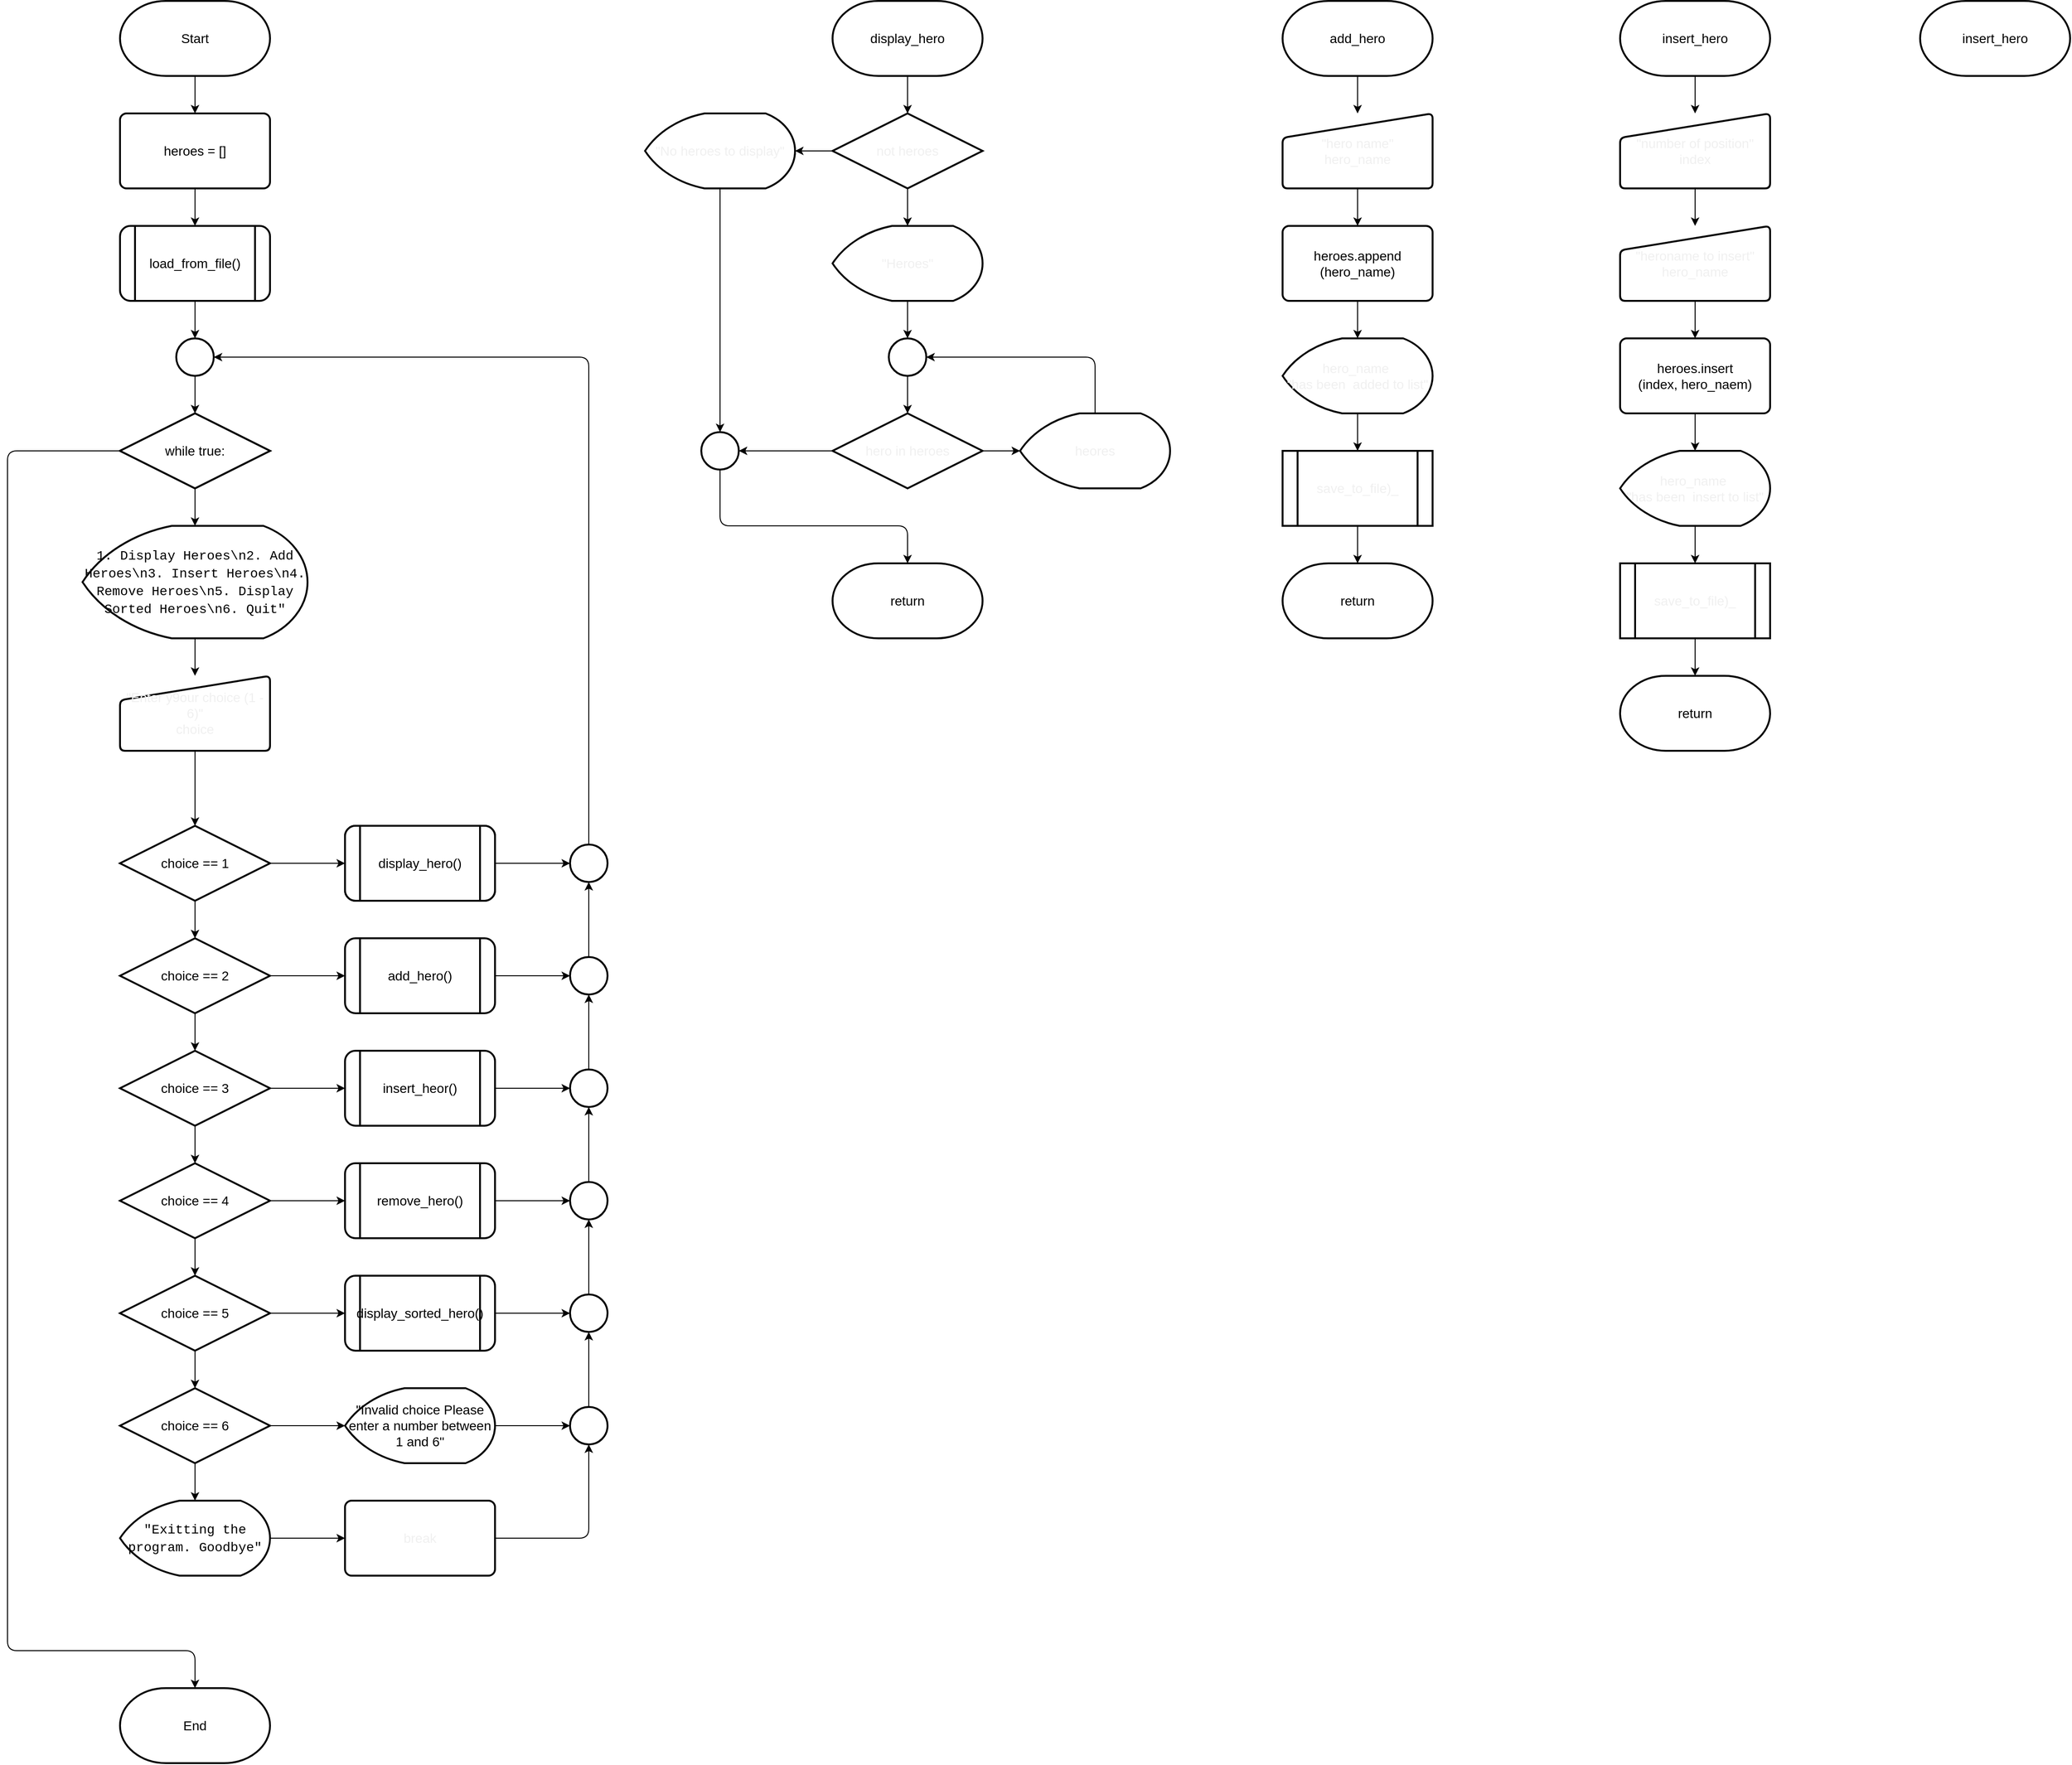 <mxfile>
    <diagram id="3PrL141KwaOuPbGOOIAF" name="Page-1">
        <mxGraphModel dx="1848" dy="1100" grid="1" gridSize="10" guides="1" tooltips="1" connect="1" arrows="1" fold="1" page="0" pageScale="1" pageWidth="850" pageHeight="1100" math="0" shadow="0">
            <root>
                <mxCell id="0"/>
                <mxCell id="1" parent="0"/>
                <mxCell id="5" value="" style="edgeStyle=none;html=1;fontSize=14;" edge="1" parent="1" source="2" target="4">
                    <mxGeometry relative="1" as="geometry"/>
                </mxCell>
                <mxCell id="2" value="&lt;font style=&quot;font-size: 14px;&quot;&gt;Start&lt;/font&gt;" style="strokeWidth=2;html=1;shape=mxgraph.flowchart.terminator;whiteSpace=wrap;" vertex="1" parent="1">
                    <mxGeometry x="280" y="40" width="160" height="80" as="geometry"/>
                </mxCell>
                <mxCell id="3" value="&lt;font style=&quot;font-size: 14px;&quot;&gt;End&lt;/font&gt;" style="strokeWidth=2;html=1;shape=mxgraph.flowchart.terminator;whiteSpace=wrap;" vertex="1" parent="1">
                    <mxGeometry x="280" y="1840" width="160" height="80" as="geometry"/>
                </mxCell>
                <mxCell id="7" value="" style="edgeStyle=none;html=1;fontSize=14;" edge="1" parent="1" source="4" target="6">
                    <mxGeometry relative="1" as="geometry"/>
                </mxCell>
                <mxCell id="4" value="heroes = []" style="rounded=1;whiteSpace=wrap;html=1;absoluteArcSize=1;arcSize=14;strokeWidth=2;fontSize=14;" vertex="1" parent="1">
                    <mxGeometry x="280" y="160" width="160" height="80" as="geometry"/>
                </mxCell>
                <mxCell id="10" value="" style="edgeStyle=none;html=1;fontSize=14;" edge="1" parent="1" source="6" target="9">
                    <mxGeometry relative="1" as="geometry"/>
                </mxCell>
                <mxCell id="6" value="load_from_file()" style="shape=process;whiteSpace=wrap;html=1;backgroundOutline=1;fontSize=14;rounded=1;arcSize=14;strokeWidth=2;" vertex="1" parent="1">
                    <mxGeometry x="280" y="280" width="160" height="80" as="geometry"/>
                </mxCell>
                <mxCell id="14" value="" style="edgeStyle=none;html=1;fontSize=14;fontColor=#F0F0F0;" edge="1" parent="1" source="8" target="13">
                    <mxGeometry relative="1" as="geometry"/>
                </mxCell>
                <mxCell id="8" value="while true:" style="strokeWidth=2;html=1;shape=mxgraph.flowchart.decision;whiteSpace=wrap;fontSize=14;" vertex="1" parent="1">
                    <mxGeometry x="280" y="480" width="160" height="80" as="geometry"/>
                </mxCell>
                <mxCell id="11" value="" style="edgeStyle=none;html=1;fontSize=14;" edge="1" parent="1" source="9" target="8">
                    <mxGeometry relative="1" as="geometry"/>
                </mxCell>
                <mxCell id="9" value="" style="strokeWidth=2;html=1;shape=mxgraph.flowchart.start_2;whiteSpace=wrap;fontSize=14;" vertex="1" parent="1">
                    <mxGeometry x="340" y="400" width="40" height="40" as="geometry"/>
                </mxCell>
                <mxCell id="16" value="" style="edgeStyle=none;html=1;fontSize=14;fontColor=#F0F0F0;" edge="1" parent="1" source="13" target="15">
                    <mxGeometry relative="1" as="geometry"/>
                </mxCell>
                <mxCell id="13" value="&lt;div style=&quot;font-family: Consolas, &amp;quot;Courier New&amp;quot;, monospace; line-height: 19px;&quot;&gt;1. Display Heroes\n2. Add Heroes\n3. Insert Heroes\n4. Remove Heroes\n5. Display Sorted Heroes\n6. Quit&quot;&lt;/div&gt;" style="strokeWidth=2;html=1;shape=mxgraph.flowchart.display;whiteSpace=wrap;fontSize=14;" vertex="1" parent="1">
                    <mxGeometry x="240" y="600" width="240" height="120" as="geometry"/>
                </mxCell>
                <mxCell id="31" value="" style="edgeStyle=none;html=1;fontSize=14;fontColor=#F0F0F0;" edge="1" parent="1" source="15" target="18">
                    <mxGeometry relative="1" as="geometry"/>
                </mxCell>
                <mxCell id="15" value="&quot;Enter y9our choice (1 - 6)&quot;&lt;br&gt;choice" style="html=1;strokeWidth=2;shape=manualInput;whiteSpace=wrap;rounded=1;size=26;arcSize=11;labelBackgroundColor=none;fontSize=14;fontColor=#F0F0F0;" vertex="1" parent="1">
                    <mxGeometry x="280" y="760" width="160" height="80" as="geometry"/>
                </mxCell>
                <mxCell id="71" style="edgeStyle=none;html=1;entryX=0.5;entryY=0;entryDx=0;entryDy=0;entryPerimeter=0;fontSize=14;fontColor=#F0F0F0;" edge="1" parent="1" source="17" target="3">
                    <mxGeometry relative="1" as="geometry">
                        <Array as="points">
                            <mxPoint x="160" y="520"/>
                            <mxPoint x="160" y="1800"/>
                            <mxPoint x="360" y="1800"/>
                        </Array>
                    </mxGeometry>
                </mxCell>
                <mxCell id="17" value="while true:" style="strokeWidth=2;html=1;shape=mxgraph.flowchart.decision;whiteSpace=wrap;fontSize=14;" vertex="1" parent="1">
                    <mxGeometry x="280" y="480" width="160" height="80" as="geometry"/>
                </mxCell>
                <mxCell id="32" value="" style="edgeStyle=none;html=1;fontSize=14;fontColor=#F0F0F0;" edge="1" parent="1" source="18" target="20">
                    <mxGeometry relative="1" as="geometry"/>
                </mxCell>
                <mxCell id="57" value="" style="edgeStyle=none;html=1;fontSize=14;fontColor=#F0F0F0;" edge="1" parent="1" source="18" target="23">
                    <mxGeometry relative="1" as="geometry"/>
                </mxCell>
                <mxCell id="18" value="choice == 1" style="strokeWidth=2;html=1;shape=mxgraph.flowchart.decision;whiteSpace=wrap;fontSize=14;" vertex="1" parent="1">
                    <mxGeometry x="280" y="920" width="160" height="80" as="geometry"/>
                </mxCell>
                <mxCell id="39" value="" style="edgeStyle=none;html=1;fontSize=14;fontColor=#F0F0F0;" edge="1" parent="1" source="19" target="29">
                    <mxGeometry relative="1" as="geometry"/>
                </mxCell>
                <mxCell id="41" value="" style="edgeStyle=none;html=1;fontSize=14;fontColor=#F0F0F0;" edge="1" parent="1" source="19" target="40">
                    <mxGeometry relative="1" as="geometry"/>
                </mxCell>
                <mxCell id="19" value="choice == 5" style="strokeWidth=2;html=1;shape=mxgraph.flowchart.decision;whiteSpace=wrap;fontSize=14;" vertex="1" parent="1">
                    <mxGeometry x="280" y="1400" width="160" height="80" as="geometry"/>
                </mxCell>
                <mxCell id="33" value="" style="edgeStyle=none;html=1;fontSize=14;fontColor=#F0F0F0;" edge="1" parent="1" source="20" target="22">
                    <mxGeometry relative="1" as="geometry"/>
                </mxCell>
                <mxCell id="58" value="" style="edgeStyle=none;html=1;fontSize=14;fontColor=#F0F0F0;" edge="1" parent="1" source="20" target="25">
                    <mxGeometry relative="1" as="geometry"/>
                </mxCell>
                <mxCell id="20" value="choice == 2" style="strokeWidth=2;html=1;shape=mxgraph.flowchart.decision;whiteSpace=wrap;fontSize=14;" vertex="1" parent="1">
                    <mxGeometry x="280" y="1040" width="160" height="80" as="geometry"/>
                </mxCell>
                <mxCell id="35" value="" style="edgeStyle=none;html=1;fontSize=14;fontColor=#F0F0F0;" edge="1" parent="1" source="21" target="19">
                    <mxGeometry relative="1" as="geometry"/>
                </mxCell>
                <mxCell id="38" value="" style="edgeStyle=none;html=1;fontSize=14;fontColor=#F0F0F0;" edge="1" parent="1" source="21" target="28">
                    <mxGeometry relative="1" as="geometry"/>
                </mxCell>
                <mxCell id="21" value="choice == 4" style="strokeWidth=2;html=1;shape=mxgraph.flowchart.decision;whiteSpace=wrap;fontSize=14;" vertex="1" parent="1">
                    <mxGeometry x="280" y="1280" width="160" height="80" as="geometry"/>
                </mxCell>
                <mxCell id="34" value="" style="edgeStyle=none;html=1;fontSize=14;fontColor=#F0F0F0;" edge="1" parent="1" source="22" target="21">
                    <mxGeometry relative="1" as="geometry"/>
                </mxCell>
                <mxCell id="37" value="" style="edgeStyle=none;html=1;fontSize=14;fontColor=#F0F0F0;" edge="1" parent="1" source="22" target="27">
                    <mxGeometry relative="1" as="geometry"/>
                </mxCell>
                <mxCell id="22" value="choice == 3" style="strokeWidth=2;html=1;shape=mxgraph.flowchart.decision;whiteSpace=wrap;fontSize=14;" vertex="1" parent="1">
                    <mxGeometry x="280" y="1160" width="160" height="80" as="geometry"/>
                </mxCell>
                <mxCell id="66" value="" style="edgeStyle=none;html=1;fontSize=14;fontColor=#F0F0F0;" edge="1" parent="1" source="23" target="55">
                    <mxGeometry relative="1" as="geometry"/>
                </mxCell>
                <mxCell id="23" value="display_hero()" style="shape=process;whiteSpace=wrap;html=1;backgroundOutline=1;fontSize=14;rounded=1;arcSize=14;strokeWidth=2;" vertex="1" parent="1">
                    <mxGeometry x="520" y="920" width="160" height="80" as="geometry"/>
                </mxCell>
                <mxCell id="65" value="" style="edgeStyle=none;html=1;fontSize=14;fontColor=#F0F0F0;" edge="1" parent="1" source="25" target="54">
                    <mxGeometry relative="1" as="geometry"/>
                </mxCell>
                <mxCell id="25" value="add_hero()" style="shape=process;whiteSpace=wrap;html=1;backgroundOutline=1;fontSize=14;rounded=1;arcSize=14;strokeWidth=2;" vertex="1" parent="1">
                    <mxGeometry x="520" y="1040" width="160" height="80" as="geometry"/>
                </mxCell>
                <mxCell id="64" value="" style="edgeStyle=none;html=1;fontSize=14;fontColor=#F0F0F0;" edge="1" parent="1" source="27" target="53">
                    <mxGeometry relative="1" as="geometry"/>
                </mxCell>
                <mxCell id="27" value="insert_heor()" style="shape=process;whiteSpace=wrap;html=1;backgroundOutline=1;fontSize=14;rounded=1;arcSize=14;strokeWidth=2;" vertex="1" parent="1">
                    <mxGeometry x="520" y="1160" width="160" height="80" as="geometry"/>
                </mxCell>
                <mxCell id="62" value="" style="edgeStyle=none;html=1;fontSize=14;fontColor=#F0F0F0;" edge="1" parent="1" source="28" target="52">
                    <mxGeometry relative="1" as="geometry"/>
                </mxCell>
                <mxCell id="28" value="remove_hero()" style="shape=process;whiteSpace=wrap;html=1;backgroundOutline=1;fontSize=14;rounded=1;arcSize=14;strokeWidth=2;" vertex="1" parent="1">
                    <mxGeometry x="520" y="1280" width="160" height="80" as="geometry"/>
                </mxCell>
                <mxCell id="61" value="" style="edgeStyle=none;html=1;fontSize=14;fontColor=#F0F0F0;" edge="1" parent="1" source="29" target="51">
                    <mxGeometry relative="1" as="geometry"/>
                </mxCell>
                <mxCell id="29" value="display_sorted_hero()" style="shape=process;whiteSpace=wrap;html=1;backgroundOutline=1;fontSize=14;rounded=1;arcSize=14;strokeWidth=2;" vertex="1" parent="1">
                    <mxGeometry x="520" y="1400" width="160" height="80" as="geometry"/>
                </mxCell>
                <mxCell id="43" value="" style="edgeStyle=none;html=1;fontSize=14;fontColor=#F0F0F0;" edge="1" parent="1" source="40">
                    <mxGeometry relative="1" as="geometry">
                        <mxPoint x="520" y="1560" as="targetPoint"/>
                    </mxGeometry>
                </mxCell>
                <mxCell id="46" value="" style="edgeStyle=none;html=1;fontSize=14;fontColor=#F0F0F0;" edge="1" parent="1" source="40" target="44">
                    <mxGeometry relative="1" as="geometry"/>
                </mxCell>
                <mxCell id="40" value="choice == 6" style="strokeWidth=2;html=1;shape=mxgraph.flowchart.decision;whiteSpace=wrap;fontSize=14;" vertex="1" parent="1">
                    <mxGeometry x="280" y="1520" width="160" height="80" as="geometry"/>
                </mxCell>
                <mxCell id="48" value="" style="edgeStyle=none;html=1;fontSize=14;fontColor=#F0F0F0;" edge="1" parent="1" source="44" target="47">
                    <mxGeometry relative="1" as="geometry"/>
                </mxCell>
                <mxCell id="44" value="&lt;div style=&quot;font-family: Consolas, &amp;quot;Courier New&amp;quot;, monospace; line-height: 19px;&quot;&gt;&quot;Exitting the program. Goodbye&quot;&lt;/div&gt;" style="strokeWidth=2;html=1;shape=mxgraph.flowchart.display;whiteSpace=wrap;fontSize=14;" vertex="1" parent="1">
                    <mxGeometry x="280" y="1640" width="160" height="80" as="geometry"/>
                </mxCell>
                <mxCell id="59" value="" style="edgeStyle=none;html=1;fontSize=14;fontColor=#F0F0F0;" edge="1" parent="1" source="45" target="49">
                    <mxGeometry relative="1" as="geometry"/>
                </mxCell>
                <mxCell id="45" value="&quot;Invalid choice Please enter a number between 1 and 6&quot;" style="strokeWidth=2;html=1;shape=mxgraph.flowchart.display;whiteSpace=wrap;fontSize=14;" vertex="1" parent="1">
                    <mxGeometry x="520" y="1520" width="160" height="80" as="geometry"/>
                </mxCell>
                <mxCell id="56" style="edgeStyle=none;html=1;entryX=0.5;entryY=1;entryDx=0;entryDy=0;entryPerimeter=0;fontSize=14;fontColor=#F0F0F0;" edge="1" parent="1" source="47" target="49">
                    <mxGeometry relative="1" as="geometry">
                        <Array as="points">
                            <mxPoint x="780" y="1680"/>
                        </Array>
                    </mxGeometry>
                </mxCell>
                <mxCell id="47" value="break" style="rounded=1;whiteSpace=wrap;html=1;absoluteArcSize=1;arcSize=14;strokeWidth=2;labelBackgroundColor=none;fontSize=14;fontColor=#F0F0F0;" vertex="1" parent="1">
                    <mxGeometry x="520" y="1640" width="160" height="80" as="geometry"/>
                </mxCell>
                <mxCell id="60" value="" style="edgeStyle=none;html=1;fontSize=14;fontColor=#F0F0F0;" edge="1" parent="1" source="49" target="51">
                    <mxGeometry relative="1" as="geometry"/>
                </mxCell>
                <mxCell id="49" value="" style="strokeWidth=2;html=1;shape=mxgraph.flowchart.start_2;whiteSpace=wrap;fontSize=14;" vertex="1" parent="1">
                    <mxGeometry x="760" y="1540" width="40" height="40" as="geometry"/>
                </mxCell>
                <mxCell id="63" value="" style="edgeStyle=none;html=1;fontSize=14;fontColor=#F0F0F0;" edge="1" parent="1" source="51" target="52">
                    <mxGeometry relative="1" as="geometry"/>
                </mxCell>
                <mxCell id="51" value="" style="strokeWidth=2;html=1;shape=mxgraph.flowchart.start_2;whiteSpace=wrap;fontSize=14;" vertex="1" parent="1">
                    <mxGeometry x="760" y="1420" width="40" height="40" as="geometry"/>
                </mxCell>
                <mxCell id="67" value="" style="edgeStyle=none;html=1;fontSize=14;fontColor=#F0F0F0;" edge="1" parent="1" source="52" target="53">
                    <mxGeometry relative="1" as="geometry"/>
                </mxCell>
                <mxCell id="52" value="" style="strokeWidth=2;html=1;shape=mxgraph.flowchart.start_2;whiteSpace=wrap;fontSize=14;" vertex="1" parent="1">
                    <mxGeometry x="760" y="1300" width="40" height="40" as="geometry"/>
                </mxCell>
                <mxCell id="68" value="" style="edgeStyle=none;html=1;fontSize=14;fontColor=#F0F0F0;" edge="1" parent="1" source="53" target="54">
                    <mxGeometry relative="1" as="geometry"/>
                </mxCell>
                <mxCell id="53" value="" style="strokeWidth=2;html=1;shape=mxgraph.flowchart.start_2;whiteSpace=wrap;fontSize=14;" vertex="1" parent="1">
                    <mxGeometry x="760" y="1180" width="40" height="40" as="geometry"/>
                </mxCell>
                <mxCell id="69" value="" style="edgeStyle=none;html=1;fontSize=14;fontColor=#F0F0F0;" edge="1" parent="1" source="54" target="55">
                    <mxGeometry relative="1" as="geometry"/>
                </mxCell>
                <mxCell id="54" value="" style="strokeWidth=2;html=1;shape=mxgraph.flowchart.start_2;whiteSpace=wrap;fontSize=14;" vertex="1" parent="1">
                    <mxGeometry x="760" y="1060" width="40" height="40" as="geometry"/>
                </mxCell>
                <mxCell id="70" style="edgeStyle=none;html=1;entryX=1;entryY=0.5;entryDx=0;entryDy=0;entryPerimeter=0;fontSize=14;fontColor=#F0F0F0;" edge="1" parent="1" source="55" target="9">
                    <mxGeometry relative="1" as="geometry">
                        <Array as="points">
                            <mxPoint x="780" y="420"/>
                        </Array>
                    </mxGeometry>
                </mxCell>
                <mxCell id="55" value="" style="strokeWidth=2;html=1;shape=mxgraph.flowchart.start_2;whiteSpace=wrap;fontSize=14;" vertex="1" parent="1">
                    <mxGeometry x="760" y="940" width="40" height="40" as="geometry"/>
                </mxCell>
                <mxCell id="72" value="display_hero()" style="shape=process;whiteSpace=wrap;html=1;backgroundOutline=1;fontSize=14;rounded=1;arcSize=14;strokeWidth=2;" vertex="1" parent="1">
                    <mxGeometry x="520" y="920" width="160" height="80" as="geometry"/>
                </mxCell>
                <mxCell id="78" value="" style="edgeStyle=none;html=1;fontSize=14;fontColor=#F0F0F0;" edge="1" parent="1" source="74" target="75">
                    <mxGeometry relative="1" as="geometry"/>
                </mxCell>
                <mxCell id="74" value="&lt;font style=&quot;font-size: 14px;&quot;&gt;display_hero&lt;/font&gt;" style="strokeWidth=2;html=1;shape=mxgraph.flowchart.terminator;whiteSpace=wrap;" vertex="1" parent="1">
                    <mxGeometry x="1040" y="40" width="160" height="80" as="geometry"/>
                </mxCell>
                <mxCell id="77" value="" style="edgeStyle=none;html=1;fontSize=14;fontColor=#F0F0F0;" edge="1" parent="1" source="75" target="76">
                    <mxGeometry relative="1" as="geometry"/>
                </mxCell>
                <mxCell id="80" value="" style="edgeStyle=none;html=1;fontSize=14;fontColor=#F0F0F0;" edge="1" parent="1" source="75" target="79">
                    <mxGeometry relative="1" as="geometry"/>
                </mxCell>
                <mxCell id="75" value="not heroes" style="strokeWidth=2;html=1;shape=mxgraph.flowchart.decision;whiteSpace=wrap;labelBackgroundColor=none;fontSize=14;fontColor=#F0F0F0;" vertex="1" parent="1">
                    <mxGeometry x="1040" y="160" width="160" height="80" as="geometry"/>
                </mxCell>
                <mxCell id="91" style="edgeStyle=none;html=1;entryX=0.5;entryY=0;entryDx=0;entryDy=0;entryPerimeter=0;fontSize=14;fontColor=#F0F0F0;" edge="1" parent="1" source="76" target="89">
                    <mxGeometry relative="1" as="geometry"/>
                </mxCell>
                <mxCell id="76" value="&quot;No heroes to display&quot;" style="strokeWidth=2;html=1;shape=mxgraph.flowchart.display;whiteSpace=wrap;labelBackgroundColor=none;fontSize=14;fontColor=#F0F0F0;" vertex="1" parent="1">
                    <mxGeometry x="840" y="160" width="160" height="80" as="geometry"/>
                </mxCell>
                <mxCell id="83" value="" style="edgeStyle=none;html=1;fontSize=14;fontColor=#F0F0F0;" edge="1" parent="1" source="79" target="82">
                    <mxGeometry relative="1" as="geometry"/>
                </mxCell>
                <mxCell id="79" value="&quot;Heroes&quot;" style="strokeWidth=2;html=1;shape=mxgraph.flowchart.display;whiteSpace=wrap;labelBackgroundColor=none;fontSize=14;fontColor=#F0F0F0;" vertex="1" parent="1">
                    <mxGeometry x="1040" y="280" width="160" height="80" as="geometry"/>
                </mxCell>
                <mxCell id="86" value="" style="edgeStyle=none;html=1;fontSize=14;fontColor=#F0F0F0;" edge="1" parent="1" source="81" target="85">
                    <mxGeometry relative="1" as="geometry"/>
                </mxCell>
                <mxCell id="90" value="" style="edgeStyle=none;html=1;fontSize=14;fontColor=#F0F0F0;" edge="1" parent="1" source="81" target="89">
                    <mxGeometry relative="1" as="geometry"/>
                </mxCell>
                <mxCell id="81" value="hero in heroes" style="strokeWidth=2;html=1;shape=mxgraph.flowchart.decision;whiteSpace=wrap;labelBackgroundColor=none;fontSize=14;fontColor=#F0F0F0;" vertex="1" parent="1">
                    <mxGeometry x="1040" y="480" width="160" height="80" as="geometry"/>
                </mxCell>
                <mxCell id="84" value="" style="edgeStyle=none;html=1;fontSize=14;fontColor=#F0F0F0;" edge="1" parent="1" source="82" target="81">
                    <mxGeometry relative="1" as="geometry"/>
                </mxCell>
                <mxCell id="82" value="" style="strokeWidth=2;html=1;shape=mxgraph.flowchart.start_2;whiteSpace=wrap;fontSize=14;" vertex="1" parent="1">
                    <mxGeometry x="1100" y="400" width="40" height="40" as="geometry"/>
                </mxCell>
                <mxCell id="87" style="edgeStyle=none;html=1;entryX=1;entryY=0.5;entryDx=0;entryDy=0;entryPerimeter=0;fontSize=14;fontColor=#F0F0F0;" edge="1" parent="1" source="85" target="82">
                    <mxGeometry relative="1" as="geometry">
                        <Array as="points">
                            <mxPoint x="1320" y="420"/>
                        </Array>
                    </mxGeometry>
                </mxCell>
                <mxCell id="85" value="heores" style="strokeWidth=2;html=1;shape=mxgraph.flowchart.display;whiteSpace=wrap;labelBackgroundColor=none;fontSize=14;fontColor=#F0F0F0;" vertex="1" parent="1">
                    <mxGeometry x="1240" y="480" width="160" height="80" as="geometry"/>
                </mxCell>
                <mxCell id="88" value="&lt;font style=&quot;font-size: 14px;&quot;&gt;return&lt;/font&gt;" style="strokeWidth=2;html=1;shape=mxgraph.flowchart.terminator;whiteSpace=wrap;" vertex="1" parent="1">
                    <mxGeometry x="1040" y="640" width="160" height="80" as="geometry"/>
                </mxCell>
                <mxCell id="92" style="edgeStyle=none;html=1;entryX=0.5;entryY=0;entryDx=0;entryDy=0;entryPerimeter=0;fontSize=14;fontColor=#F0F0F0;" edge="1" parent="1" source="89" target="88">
                    <mxGeometry relative="1" as="geometry">
                        <Array as="points">
                            <mxPoint x="920" y="600"/>
                            <mxPoint x="1120" y="600"/>
                        </Array>
                    </mxGeometry>
                </mxCell>
                <mxCell id="89" value="" style="strokeWidth=2;html=1;shape=mxgraph.flowchart.start_2;whiteSpace=wrap;fontSize=14;" vertex="1" parent="1">
                    <mxGeometry x="900" y="500" width="40" height="40" as="geometry"/>
                </mxCell>
                <mxCell id="95" value="" style="edgeStyle=none;html=1;fontSize=14;fontColor=#F0F0F0;" edge="1" parent="1" source="93" target="94">
                    <mxGeometry relative="1" as="geometry"/>
                </mxCell>
                <mxCell id="93" value="&lt;font style=&quot;font-size: 14px;&quot;&gt;add_hero&lt;/font&gt;" style="strokeWidth=2;html=1;shape=mxgraph.flowchart.terminator;whiteSpace=wrap;" vertex="1" parent="1">
                    <mxGeometry x="1520" y="40" width="160" height="80" as="geometry"/>
                </mxCell>
                <mxCell id="98" value="" style="edgeStyle=none;html=1;fontSize=14;fontColor=#F0F0F0;" edge="1" parent="1" source="94" target="96">
                    <mxGeometry relative="1" as="geometry"/>
                </mxCell>
                <mxCell id="94" value="&quot;hero name&quot;&lt;br&gt;hero_name" style="html=1;strokeWidth=2;shape=manualInput;whiteSpace=wrap;rounded=1;size=26;arcSize=11;labelBackgroundColor=none;fontSize=14;fontColor=#F0F0F0;" vertex="1" parent="1">
                    <mxGeometry x="1520" y="160" width="160" height="80" as="geometry"/>
                </mxCell>
                <mxCell id="100" value="" style="edgeStyle=none;html=1;fontSize=14;fontColor=#F0F0F0;" edge="1" parent="1" source="96" target="99">
                    <mxGeometry relative="1" as="geometry"/>
                </mxCell>
                <mxCell id="96" value="heroes.append&lt;br&gt;(hero_name)" style="rounded=1;whiteSpace=wrap;html=1;absoluteArcSize=1;arcSize=14;strokeWidth=2;fontSize=14;" vertex="1" parent="1">
                    <mxGeometry x="1520" y="280" width="160" height="80" as="geometry"/>
                </mxCell>
                <mxCell id="102" value="" style="edgeStyle=none;html=1;fontSize=14;fontColor=#F0F0F0;" edge="1" parent="1" source="99" target="101">
                    <mxGeometry relative="1" as="geometry"/>
                </mxCell>
                <mxCell id="99" value="hero_name&amp;nbsp;&lt;br&gt;&quot;has been&amp;nbsp; added to list&quot;" style="strokeWidth=2;html=1;shape=mxgraph.flowchart.display;whiteSpace=wrap;labelBackgroundColor=none;fontSize=14;fontColor=#F0F0F0;" vertex="1" parent="1">
                    <mxGeometry x="1520" y="400" width="160" height="80" as="geometry"/>
                </mxCell>
                <mxCell id="104" value="" style="edgeStyle=none;html=1;fontSize=14;fontColor=#F0F0F0;" edge="1" parent="1" source="101" target="103">
                    <mxGeometry relative="1" as="geometry"/>
                </mxCell>
                <mxCell id="101" value="save_to_file)_" style="shape=process;whiteSpace=wrap;html=1;backgroundOutline=1;fontSize=14;fontColor=#F0F0F0;strokeWidth=2;labelBackgroundColor=none;" vertex="1" parent="1">
                    <mxGeometry x="1520" y="520" width="160" height="80" as="geometry"/>
                </mxCell>
                <mxCell id="103" value="&lt;font style=&quot;font-size: 14px;&quot;&gt;return&lt;/font&gt;" style="strokeWidth=2;html=1;shape=mxgraph.flowchart.terminator;whiteSpace=wrap;" vertex="1" parent="1">
                    <mxGeometry x="1520" y="640" width="160" height="80" as="geometry"/>
                </mxCell>
                <mxCell id="108" value="" style="edgeStyle=none;html=1;fontSize=14;fontColor=#F0F0F0;" edge="1" parent="1" source="105" target="106">
                    <mxGeometry relative="1" as="geometry"/>
                </mxCell>
                <mxCell id="105" value="&lt;font style=&quot;font-size: 14px;&quot;&gt;insert_hero&lt;/font&gt;" style="strokeWidth=2;html=1;shape=mxgraph.flowchart.terminator;whiteSpace=wrap;" vertex="1" parent="1">
                    <mxGeometry x="1880" y="40" width="160" height="80" as="geometry"/>
                </mxCell>
                <mxCell id="109" value="" style="edgeStyle=none;html=1;fontSize=14;fontColor=#F0F0F0;" edge="1" parent="1" source="106" target="107">
                    <mxGeometry relative="1" as="geometry"/>
                </mxCell>
                <mxCell id="106" value="&quot;number of position&quot;&lt;br&gt;index" style="html=1;strokeWidth=2;shape=manualInput;whiteSpace=wrap;rounded=1;size=26;arcSize=11;labelBackgroundColor=none;fontSize=14;fontColor=#F0F0F0;" vertex="1" parent="1">
                    <mxGeometry x="1880" y="160" width="160" height="80" as="geometry"/>
                </mxCell>
                <mxCell id="111" value="" style="edgeStyle=none;html=1;fontSize=14;fontColor=#F0F0F0;" edge="1" parent="1" source="107" target="110">
                    <mxGeometry relative="1" as="geometry"/>
                </mxCell>
                <mxCell id="107" value="&quot;heroname to insert&quot;&lt;br&gt;hero_name" style="html=1;strokeWidth=2;shape=manualInput;whiteSpace=wrap;rounded=1;size=26;arcSize=11;labelBackgroundColor=none;fontSize=14;fontColor=#F0F0F0;" vertex="1" parent="1">
                    <mxGeometry x="1880" y="280" width="160" height="80" as="geometry"/>
                </mxCell>
                <mxCell id="113" value="" style="edgeStyle=none;html=1;fontSize=14;fontColor=#F0F0F0;" edge="1" parent="1" source="110" target="112">
                    <mxGeometry relative="1" as="geometry"/>
                </mxCell>
                <mxCell id="110" value="heroes.insert&lt;br&gt;(index, hero_naem)" style="rounded=1;whiteSpace=wrap;html=1;absoluteArcSize=1;arcSize=14;strokeWidth=2;fontSize=14;" vertex="1" parent="1">
                    <mxGeometry x="1880" y="400" width="160" height="80" as="geometry"/>
                </mxCell>
                <mxCell id="115" value="" style="edgeStyle=none;html=1;fontSize=14;fontColor=#F0F0F0;" edge="1" parent="1" source="112" target="114">
                    <mxGeometry relative="1" as="geometry"/>
                </mxCell>
                <mxCell id="112" value="hero_name&amp;nbsp;&lt;br&gt;&quot;has been&amp;nbsp; insert to list&quot;" style="strokeWidth=2;html=1;shape=mxgraph.flowchart.display;whiteSpace=wrap;labelBackgroundColor=none;fontSize=14;fontColor=#F0F0F0;" vertex="1" parent="1">
                    <mxGeometry x="1880" y="520" width="160" height="80" as="geometry"/>
                </mxCell>
                <mxCell id="117" value="" style="edgeStyle=none;html=1;fontSize=14;fontColor=#F0F0F0;" edge="1" parent="1" source="114" target="116">
                    <mxGeometry relative="1" as="geometry"/>
                </mxCell>
                <mxCell id="114" value="save_to_file)_" style="shape=process;whiteSpace=wrap;html=1;backgroundOutline=1;fontSize=14;fontColor=#F0F0F0;strokeWidth=2;labelBackgroundColor=none;" vertex="1" parent="1">
                    <mxGeometry x="1880" y="640" width="160" height="80" as="geometry"/>
                </mxCell>
                <mxCell id="116" value="&lt;font style=&quot;font-size: 14px;&quot;&gt;return&lt;/font&gt;" style="strokeWidth=2;html=1;shape=mxgraph.flowchart.terminator;whiteSpace=wrap;" vertex="1" parent="1">
                    <mxGeometry x="1880" y="760" width="160" height="80" as="geometry"/>
                </mxCell>
                <mxCell id="118" value="&lt;font style=&quot;font-size: 14px;&quot;&gt;insert_hero&lt;/font&gt;" style="strokeWidth=2;html=1;shape=mxgraph.flowchart.terminator;whiteSpace=wrap;" vertex="1" parent="1">
                    <mxGeometry x="2200" y="40" width="160" height="80" as="geometry"/>
                </mxCell>
            </root>
        </mxGraphModel>
    </diagram>
</mxfile>